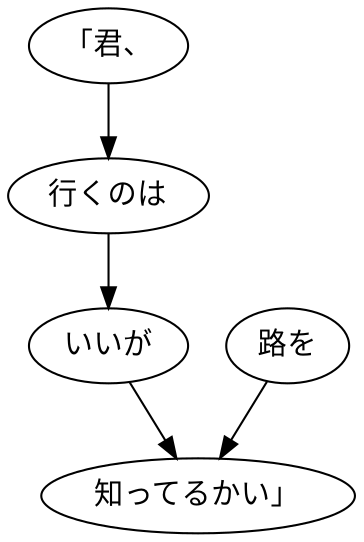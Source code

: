 digraph graph6299 {
	node0 [label="「君、"];
	node1 [label="行くのは"];
	node2 [label="いいが"];
	node3 [label="路を"];
	node4 [label="知ってるかい」"];
	node0 -> node1;
	node1 -> node2;
	node2 -> node4;
	node3 -> node4;
}
